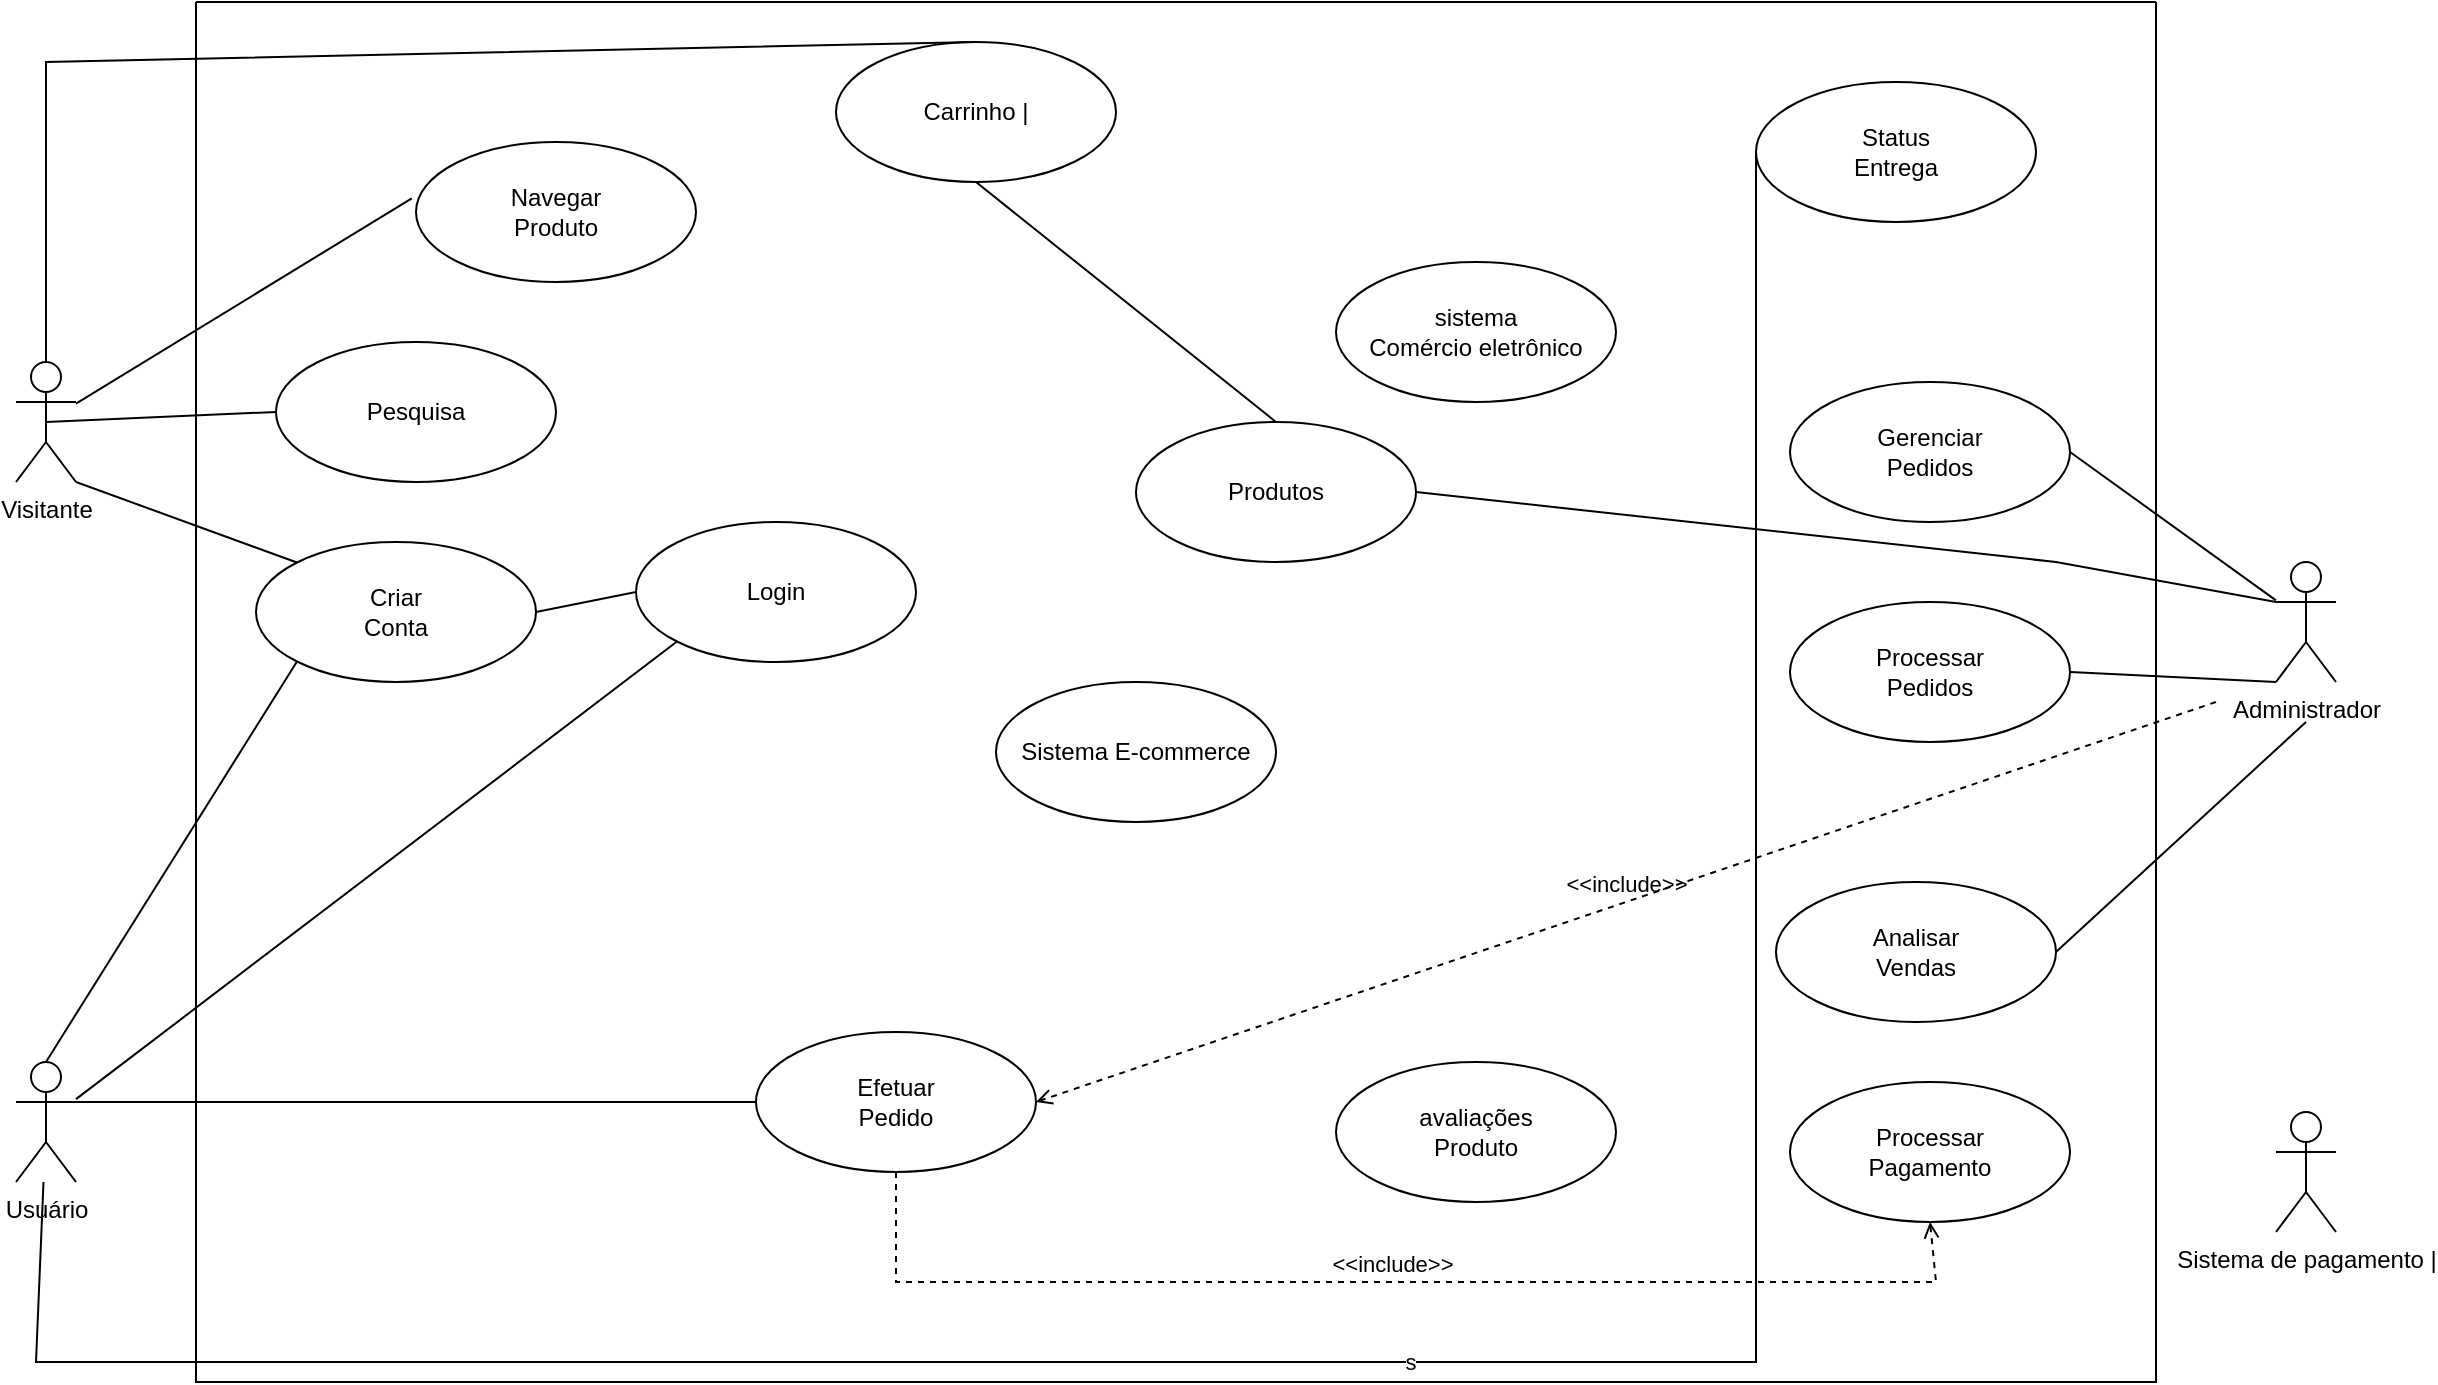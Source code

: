 <mxfile version="26.1.3">
  <diagram id="C5RBs43oDa-KdzZeNtuy" name="Page-1">
    <mxGraphModel dx="2128" dy="716" grid="1" gridSize="10" guides="1" tooltips="1" connect="1" arrows="1" fold="1" page="1" pageScale="1" pageWidth="827" pageHeight="1169" math="0" shadow="0">
      <root>
        <mxCell id="WIyWlLk6GJQsqaUBKTNV-0" />
        <mxCell id="WIyWlLk6GJQsqaUBKTNV-1" parent="WIyWlLk6GJQsqaUBKTNV-0" />
        <mxCell id="4BFlr_aGlpS0vmlmlXQm-0" value="" style="swimlane;startSize=0;" vertex="1" parent="WIyWlLk6GJQsqaUBKTNV-1">
          <mxGeometry x="-110" width="980" height="690" as="geometry" />
        </mxCell>
        <mxCell id="4BFlr_aGlpS0vmlmlXQm-17" value="Navegar&lt;div&gt;Produto&lt;/div&gt;" style="ellipse;whiteSpace=wrap;html=1;" vertex="1" parent="4BFlr_aGlpS0vmlmlXQm-0">
          <mxGeometry x="110" y="70" width="140" height="70" as="geometry" />
        </mxCell>
        <mxCell id="4BFlr_aGlpS0vmlmlXQm-24" value="Carrinho | " style="ellipse;whiteSpace=wrap;html=1;" vertex="1" parent="4BFlr_aGlpS0vmlmlXQm-0">
          <mxGeometry x="320" y="20" width="140" height="70" as="geometry" />
        </mxCell>
        <mxCell id="4BFlr_aGlpS0vmlmlXQm-25" value="Criar&lt;div&gt;Conta&lt;/div&gt;" style="ellipse;whiteSpace=wrap;html=1;" vertex="1" parent="4BFlr_aGlpS0vmlmlXQm-0">
          <mxGeometry x="30" y="270" width="140" height="70" as="geometry" />
        </mxCell>
        <mxCell id="4BFlr_aGlpS0vmlmlXQm-26" value="Processar&lt;div&gt;Pedidos&lt;/div&gt;" style="ellipse;whiteSpace=wrap;html=1;" vertex="1" parent="4BFlr_aGlpS0vmlmlXQm-0">
          <mxGeometry x="797" y="300" width="140" height="70" as="geometry" />
        </mxCell>
        <mxCell id="4BFlr_aGlpS0vmlmlXQm-48" value="&lt;font&gt;Status&lt;/font&gt;&lt;div&gt;Entrega&lt;/div&gt;" style="ellipse;whiteSpace=wrap;html=1;" vertex="1" parent="4BFlr_aGlpS0vmlmlXQm-0">
          <mxGeometry x="780" y="40" width="140" height="70" as="geometry" />
        </mxCell>
        <mxCell id="4BFlr_aGlpS0vmlmlXQm-57" value="&lt;font&gt;Efetuar&lt;/font&gt;&lt;div&gt;Pedido&lt;/div&gt;" style="ellipse;whiteSpace=wrap;html=1;" vertex="1" parent="4BFlr_aGlpS0vmlmlXQm-0">
          <mxGeometry x="280" y="515" width="140" height="70" as="geometry" />
        </mxCell>
        <mxCell id="4BFlr_aGlpS0vmlmlXQm-58" value="&lt;font&gt;Processar&lt;/font&gt;&lt;div&gt;&lt;span style=&quot;background-color: transparent; color: light-dark(rgb(0, 0, 0), rgb(255, 255, 255));&quot;&gt;Pagamento&lt;/span&gt;&lt;/div&gt;" style="ellipse;whiteSpace=wrap;html=1;" vertex="1" parent="4BFlr_aGlpS0vmlmlXQm-0">
          <mxGeometry x="797" y="540" width="140" height="70" as="geometry" />
        </mxCell>
        <mxCell id="4BFlr_aGlpS0vmlmlXQm-59" value="Analisar&lt;div&gt;Vendas&lt;/div&gt;" style="ellipse;whiteSpace=wrap;html=1;" vertex="1" parent="4BFlr_aGlpS0vmlmlXQm-0">
          <mxGeometry x="790" y="440" width="140" height="70" as="geometry" />
        </mxCell>
        <mxCell id="4BFlr_aGlpS0vmlmlXQm-77" value="Gerenciar&lt;div&gt;&lt;span style=&quot;background-color: transparent; color: light-dark(rgb(0, 0, 0), rgb(255, 255, 255));&quot;&gt;Pedidos&lt;/span&gt;&lt;/div&gt;" style="ellipse;whiteSpace=wrap;html=1;" vertex="1" parent="4BFlr_aGlpS0vmlmlXQm-0">
          <mxGeometry x="797" y="190" width="140" height="70" as="geometry" />
        </mxCell>
        <mxCell id="4BFlr_aGlpS0vmlmlXQm-18" value="Pesquisa" style="ellipse;whiteSpace=wrap;html=1;" vertex="1" parent="4BFlr_aGlpS0vmlmlXQm-0">
          <mxGeometry x="40" y="170" width="140" height="70" as="geometry" />
        </mxCell>
        <mxCell id="4BFlr_aGlpS0vmlmlXQm-92" value="Login" style="ellipse;whiteSpace=wrap;html=1;" vertex="1" parent="4BFlr_aGlpS0vmlmlXQm-0">
          <mxGeometry x="220" y="260" width="140" height="70" as="geometry" />
        </mxCell>
        <mxCell id="4BFlr_aGlpS0vmlmlXQm-97" value="sistema&lt;div&gt;Comércio eletrônico&lt;/div&gt;" style="ellipse;whiteSpace=wrap;html=1;" vertex="1" parent="4BFlr_aGlpS0vmlmlXQm-0">
          <mxGeometry x="570" y="130" width="140" height="70" as="geometry" />
        </mxCell>
        <mxCell id="4BFlr_aGlpS0vmlmlXQm-99" value="avaliações&lt;div&gt;Produto&lt;/div&gt;" style="ellipse;whiteSpace=wrap;html=1;" vertex="1" parent="4BFlr_aGlpS0vmlmlXQm-0">
          <mxGeometry x="570" y="530" width="140" height="70" as="geometry" />
        </mxCell>
        <mxCell id="4BFlr_aGlpS0vmlmlXQm-114" value="" style="endArrow=none;html=1;rounded=0;entryX=0;entryY=0.5;entryDx=0;entryDy=0;exitX=1;exitY=0.5;exitDx=0;exitDy=0;" edge="1" parent="4BFlr_aGlpS0vmlmlXQm-0" source="4BFlr_aGlpS0vmlmlXQm-25" target="4BFlr_aGlpS0vmlmlXQm-92">
          <mxGeometry width="50" height="50" relative="1" as="geometry">
            <mxPoint x="440" y="400" as="sourcePoint" />
            <mxPoint x="490" y="350" as="targetPoint" />
          </mxGeometry>
        </mxCell>
        <mxCell id="4BFlr_aGlpS0vmlmlXQm-122" value="Produtos" style="ellipse;whiteSpace=wrap;html=1;" vertex="1" parent="4BFlr_aGlpS0vmlmlXQm-0">
          <mxGeometry x="470" y="210" width="140" height="70" as="geometry" />
        </mxCell>
        <mxCell id="4BFlr_aGlpS0vmlmlXQm-123" value="" style="endArrow=none;html=1;rounded=0;entryX=0.5;entryY=1;entryDx=0;entryDy=0;exitX=0.5;exitY=0;exitDx=0;exitDy=0;" edge="1" parent="4BFlr_aGlpS0vmlmlXQm-0" source="4BFlr_aGlpS0vmlmlXQm-122" target="4BFlr_aGlpS0vmlmlXQm-24">
          <mxGeometry width="50" height="50" relative="1" as="geometry">
            <mxPoint x="490" y="340" as="sourcePoint" />
            <mxPoint x="540" y="290" as="targetPoint" />
          </mxGeometry>
        </mxCell>
        <mxCell id="4BFlr_aGlpS0vmlmlXQm-131" value="&lt;div&gt;Sistema E-commerce&lt;/div&gt;" style="ellipse;whiteSpace=wrap;html=1;" vertex="1" parent="4BFlr_aGlpS0vmlmlXQm-0">
          <mxGeometry x="400" y="340" width="140" height="70" as="geometry" />
        </mxCell>
        <mxCell id="4BFlr_aGlpS0vmlmlXQm-137" value="&amp;lt;&amp;lt;include&amp;gt;&amp;gt;" style="html=1;verticalAlign=bottom;labelBackgroundColor=none;endArrow=open;endFill=0;dashed=1;rounded=0;exitX=0.5;exitY=1;exitDx=0;exitDy=0;entryX=0.5;entryY=1;entryDx=0;entryDy=0;" edge="1" parent="4BFlr_aGlpS0vmlmlXQm-0" source="4BFlr_aGlpS0vmlmlXQm-57" target="4BFlr_aGlpS0vmlmlXQm-58">
          <mxGeometry width="160" relative="1" as="geometry">
            <mxPoint x="440" y="330" as="sourcePoint" />
            <mxPoint x="867" y="630" as="targetPoint" />
            <Array as="points">
              <mxPoint x="350" y="640" />
              <mxPoint x="870" y="640" />
            </Array>
          </mxGeometry>
        </mxCell>
        <mxCell id="4BFlr_aGlpS0vmlmlXQm-138" value="&amp;lt;&amp;lt;include&amp;gt;&amp;gt;" style="html=1;verticalAlign=bottom;labelBackgroundColor=none;endArrow=open;endFill=0;dashed=1;rounded=0;entryX=1;entryY=0.5;entryDx=0;entryDy=0;" edge="1" parent="4BFlr_aGlpS0vmlmlXQm-0" target="4BFlr_aGlpS0vmlmlXQm-57">
          <mxGeometry width="160" relative="1" as="geometry">
            <mxPoint x="1010" y="350" as="sourcePoint" />
            <mxPoint x="600" y="340" as="targetPoint" />
          </mxGeometry>
        </mxCell>
        <mxCell id="4BFlr_aGlpS0vmlmlXQm-6" value="Usuário" style="shape=umlActor;verticalLabelPosition=bottom;verticalAlign=top;html=1;outlineConnect=0;" vertex="1" parent="WIyWlLk6GJQsqaUBKTNV-1">
          <mxGeometry x="-200" y="530" width="30" height="60" as="geometry" />
        </mxCell>
        <mxCell id="4BFlr_aGlpS0vmlmlXQm-50" value="Administrador" style="shape=umlActor;verticalLabelPosition=bottom;verticalAlign=top;html=1;outlineConnect=0;" vertex="1" parent="WIyWlLk6GJQsqaUBKTNV-1">
          <mxGeometry x="930" y="280" width="30" height="60" as="geometry" />
        </mxCell>
        <mxCell id="4BFlr_aGlpS0vmlmlXQm-55" value="Sistema de pagamento |" style="shape=umlActor;verticalLabelPosition=bottom;verticalAlign=top;html=1;outlineConnect=0;" vertex="1" parent="WIyWlLk6GJQsqaUBKTNV-1">
          <mxGeometry x="930" y="555" width="30" height="60" as="geometry" />
        </mxCell>
        <mxCell id="4BFlr_aGlpS0vmlmlXQm-5" value="Visitante" style="shape=umlActor;verticalLabelPosition=bottom;verticalAlign=top;html=1;outlineConnect=0;" vertex="1" parent="WIyWlLk6GJQsqaUBKTNV-1">
          <mxGeometry x="-200" y="180" width="30" height="60" as="geometry" />
        </mxCell>
        <mxCell id="4BFlr_aGlpS0vmlmlXQm-113" value="" style="endArrow=none;html=1;rounded=0;entryX=0;entryY=0;entryDx=0;entryDy=0;exitX=1;exitY=1;exitDx=0;exitDy=0;exitPerimeter=0;" edge="1" parent="WIyWlLk6GJQsqaUBKTNV-1" source="4BFlr_aGlpS0vmlmlXQm-5" target="4BFlr_aGlpS0vmlmlXQm-25">
          <mxGeometry width="50" height="50" relative="1" as="geometry">
            <mxPoint x="380" y="410" as="sourcePoint" />
            <mxPoint x="430" y="360" as="targetPoint" />
          </mxGeometry>
        </mxCell>
        <mxCell id="4BFlr_aGlpS0vmlmlXQm-115" value="" style="endArrow=none;html=1;rounded=0;entryX=0;entryY=1;entryDx=0;entryDy=0;" edge="1" parent="WIyWlLk6GJQsqaUBKTNV-1" source="4BFlr_aGlpS0vmlmlXQm-6" target="4BFlr_aGlpS0vmlmlXQm-92">
          <mxGeometry width="50" height="50" relative="1" as="geometry">
            <mxPoint x="380" y="410" as="sourcePoint" />
            <mxPoint x="430" y="360" as="targetPoint" />
          </mxGeometry>
        </mxCell>
        <mxCell id="4BFlr_aGlpS0vmlmlXQm-116" value="" style="endArrow=none;html=1;rounded=0;entryX=0;entryY=0.5;entryDx=0;entryDy=0;exitX=0.5;exitY=0.5;exitDx=0;exitDy=0;exitPerimeter=0;" edge="1" parent="WIyWlLk6GJQsqaUBKTNV-1" source="4BFlr_aGlpS0vmlmlXQm-5" target="4BFlr_aGlpS0vmlmlXQm-18">
          <mxGeometry width="50" height="50" relative="1" as="geometry">
            <mxPoint x="380" y="410" as="sourcePoint" />
            <mxPoint x="430" y="360" as="targetPoint" />
          </mxGeometry>
        </mxCell>
        <mxCell id="4BFlr_aGlpS0vmlmlXQm-117" value="" style="endArrow=none;html=1;rounded=0;entryX=-0.015;entryY=0.402;entryDx=0;entryDy=0;entryPerimeter=0;" edge="1" parent="WIyWlLk6GJQsqaUBKTNV-1" source="4BFlr_aGlpS0vmlmlXQm-5" target="4BFlr_aGlpS0vmlmlXQm-17">
          <mxGeometry width="50" height="50" relative="1" as="geometry">
            <mxPoint x="380" y="410" as="sourcePoint" />
            <mxPoint x="430" y="360" as="targetPoint" />
          </mxGeometry>
        </mxCell>
        <mxCell id="4BFlr_aGlpS0vmlmlXQm-118" value="" style="endArrow=none;html=1;rounded=0;entryX=0;entryY=0.5;entryDx=0;entryDy=0;exitX=1;exitY=0.333;exitDx=0;exitDy=0;exitPerimeter=0;" edge="1" parent="WIyWlLk6GJQsqaUBKTNV-1" source="4BFlr_aGlpS0vmlmlXQm-6" target="4BFlr_aGlpS0vmlmlXQm-57">
          <mxGeometry width="50" height="50" relative="1" as="geometry">
            <mxPoint x="380" y="410" as="sourcePoint" />
            <mxPoint x="430" y="360" as="targetPoint" />
          </mxGeometry>
        </mxCell>
        <mxCell id="4BFlr_aGlpS0vmlmlXQm-120" value="" style="endArrow=none;html=1;rounded=0;entryX=0.5;entryY=0;entryDx=0;entryDy=0;exitX=0.5;exitY=0;exitDx=0;exitDy=0;exitPerimeter=0;" edge="1" parent="WIyWlLk6GJQsqaUBKTNV-1" source="4BFlr_aGlpS0vmlmlXQm-5" target="4BFlr_aGlpS0vmlmlXQm-24">
          <mxGeometry width="50" height="50" relative="1" as="geometry">
            <mxPoint x="380" y="360" as="sourcePoint" />
            <mxPoint x="430" y="310" as="targetPoint" />
            <Array as="points">
              <mxPoint x="-185" y="30" />
            </Array>
          </mxGeometry>
        </mxCell>
        <mxCell id="4BFlr_aGlpS0vmlmlXQm-121" value="" style="endArrow=none;html=1;rounded=0;entryX=0;entryY=1;entryDx=0;entryDy=0;exitX=0.5;exitY=0;exitDx=0;exitDy=0;exitPerimeter=0;" edge="1" parent="WIyWlLk6GJQsqaUBKTNV-1" source="4BFlr_aGlpS0vmlmlXQm-6" target="4BFlr_aGlpS0vmlmlXQm-25">
          <mxGeometry width="50" height="50" relative="1" as="geometry">
            <mxPoint x="380" y="360" as="sourcePoint" />
            <mxPoint x="430" y="310" as="targetPoint" />
          </mxGeometry>
        </mxCell>
        <mxCell id="4BFlr_aGlpS0vmlmlXQm-124" value="s" style="endArrow=none;html=1;rounded=0;entryX=0;entryY=0.5;entryDx=0;entryDy=0;" edge="1" parent="WIyWlLk6GJQsqaUBKTNV-1" source="4BFlr_aGlpS0vmlmlXQm-6" target="4BFlr_aGlpS0vmlmlXQm-48">
          <mxGeometry width="50" height="50" relative="1" as="geometry">
            <mxPoint x="-160" y="530" as="sourcePoint" />
            <mxPoint x="430" y="310" as="targetPoint" />
            <Array as="points">
              <mxPoint x="-190" y="680" />
              <mxPoint x="670" y="680" />
            </Array>
          </mxGeometry>
        </mxCell>
        <mxCell id="4BFlr_aGlpS0vmlmlXQm-125" value="" style="endArrow=none;html=1;rounded=0;exitX=1;exitY=0.5;exitDx=0;exitDy=0;" edge="1" parent="WIyWlLk6GJQsqaUBKTNV-1" source="4BFlr_aGlpS0vmlmlXQm-59">
          <mxGeometry width="50" height="50" relative="1" as="geometry">
            <mxPoint x="380" y="360" as="sourcePoint" />
            <mxPoint x="945" y="360" as="targetPoint" />
          </mxGeometry>
        </mxCell>
        <mxCell id="4BFlr_aGlpS0vmlmlXQm-126" value="" style="endArrow=none;html=1;rounded=0;entryX=0;entryY=1;entryDx=0;entryDy=0;entryPerimeter=0;exitX=1;exitY=0.5;exitDx=0;exitDy=0;" edge="1" parent="WIyWlLk6GJQsqaUBKTNV-1" source="4BFlr_aGlpS0vmlmlXQm-26" target="4BFlr_aGlpS0vmlmlXQm-50">
          <mxGeometry width="50" height="50" relative="1" as="geometry">
            <mxPoint x="380" y="360" as="sourcePoint" />
            <mxPoint x="430" y="310" as="targetPoint" />
          </mxGeometry>
        </mxCell>
        <mxCell id="4BFlr_aGlpS0vmlmlXQm-127" value="" style="endArrow=none;html=1;rounded=0;entryX=1;entryY=0.5;entryDx=0;entryDy=0;" edge="1" parent="WIyWlLk6GJQsqaUBKTNV-1" source="4BFlr_aGlpS0vmlmlXQm-50" target="4BFlr_aGlpS0vmlmlXQm-77">
          <mxGeometry width="50" height="50" relative="1" as="geometry">
            <mxPoint x="380" y="360" as="sourcePoint" />
            <mxPoint x="430" y="310" as="targetPoint" />
          </mxGeometry>
        </mxCell>
        <mxCell id="4BFlr_aGlpS0vmlmlXQm-129" value="" style="endArrow=none;html=1;rounded=0;exitX=1;exitY=0.5;exitDx=0;exitDy=0;entryX=0;entryY=0.333;entryDx=0;entryDy=0;entryPerimeter=0;" edge="1" parent="WIyWlLk6GJQsqaUBKTNV-1" source="4BFlr_aGlpS0vmlmlXQm-122" target="4BFlr_aGlpS0vmlmlXQm-50">
          <mxGeometry width="50" height="50" relative="1" as="geometry">
            <mxPoint x="380" y="360" as="sourcePoint" />
            <mxPoint x="940" y="360" as="targetPoint" />
            <Array as="points">
              <mxPoint x="820" y="280" />
            </Array>
          </mxGeometry>
        </mxCell>
      </root>
    </mxGraphModel>
  </diagram>
</mxfile>

